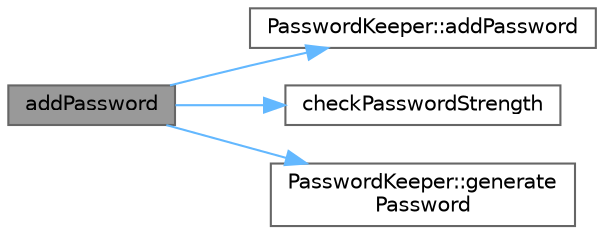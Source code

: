 digraph "addPassword"
{
 // LATEX_PDF_SIZE
  bgcolor="transparent";
  edge [fontname=Helvetica,fontsize=10,labelfontname=Helvetica,labelfontsize=10];
  node [fontname=Helvetica,fontsize=10,shape=box,height=0.2,width=0.4];
  rankdir="LR";
  Node1 [id="Node000001",label="addPassword",height=0.2,width=0.4,color="gray40", fillcolor="grey60", style="filled", fontcolor="black",tooltip="Adds a password to the data storage."];
  Node1 -> Node2 [id="edge1_Node000001_Node000002",color="steelblue1",style="solid",tooltip=" "];
  Node2 [id="Node000002",label="PasswordKeeper::addPassword",height=0.2,width=0.4,color="grey40", fillcolor="white", style="filled",URL="$class_password_keeper.html#adf972382122cf23c5144d0082b78dc22",tooltip="Adds a new password entry to the password keeper."];
  Node1 -> Node3 [id="edge2_Node000001_Node000003",color="steelblue1",style="solid",tooltip=" "];
  Node3 [id="Node000003",label="checkPasswordStrength",height=0.2,width=0.4,color="grey40", fillcolor="white", style="filled",URL="$main_8cpp.html#abea1bdba367311a6e8e9b05327353ed4",tooltip="Checks the strength of a password."];
  Node1 -> Node4 [id="edge3_Node000001_Node000004",color="steelblue1",style="solid",tooltip=" "];
  Node4 [id="Node000004",label="PasswordKeeper::generate\lPassword",height=0.2,width=0.4,color="grey40", fillcolor="white", style="filled",URL="$class_password_keeper.html#a5239b05ff173f453f928abf87e49d07a",tooltip="Generates a random password."];
}
